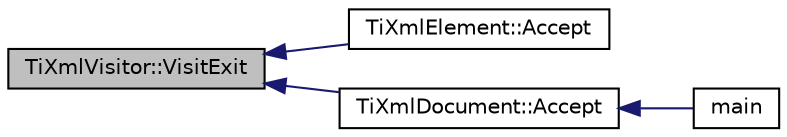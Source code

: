 digraph "TiXmlVisitor::VisitExit"
{
  edge [fontname="Helvetica",fontsize="10",labelfontname="Helvetica",labelfontsize="10"];
  node [fontname="Helvetica",fontsize="10",shape=record];
  rankdir="LR";
  Node1 [label="TiXmlVisitor::VisitExit",height=0.2,width=0.4,color="black", fillcolor="grey75", style="filled" fontcolor="black"];
  Node1 -> Node2 [dir="back",color="midnightblue",fontsize="10",style="solid"];
  Node2 [label="TiXmlElement::Accept",height=0.2,width=0.4,color="black", fillcolor="white", style="filled",URL="$class_ti_xml_element.html#a31ab28cc3b892a69254391d6bbe08df3"];
  Node1 -> Node3 [dir="back",color="midnightblue",fontsize="10",style="solid"];
  Node3 [label="TiXmlDocument::Accept",height=0.2,width=0.4,color="black", fillcolor="white", style="filled",URL="$class_ti_xml_document.html#a3daab2f472418ef66315750202f762ae"];
  Node3 -> Node4 [dir="back",color="midnightblue",fontsize="10",style="solid"];
  Node4 [label="main",height=0.2,width=0.4,color="black", fillcolor="white", style="filled",URL="$echo_8cpp.html#a0ddf1224851353fc92bfbff6f499fa97"];
}
